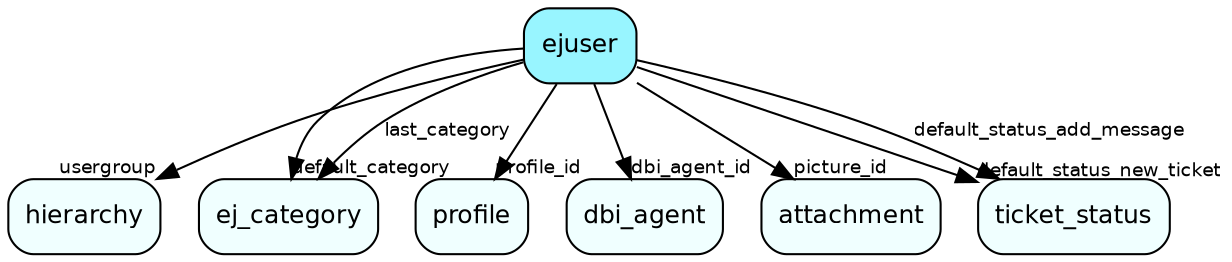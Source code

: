 digraph ejuser  {
node [shape = box style="rounded, filled" fontname = "Helvetica" fontsize = "12" ]
edge [fontname = "Helvetica" fontsize = "9"]

ejuser[fillcolor = "cadetblue1"]
hierarchy[fillcolor = "azure1"]
ej_category[fillcolor = "azure1"]
profile[fillcolor = "azure1"]
dbi_agent[fillcolor = "azure1"]
attachment[fillcolor = "azure1"]
ticket_status[fillcolor = "azure1"]
ejuser -> hierarchy [headlabel = "usergroup"]
ejuser -> ej_category [headlabel = "default_category"]
ejuser -> ej_category [label = "last_category"]
ejuser -> profile [headlabel = "profile_id"]
ejuser -> dbi_agent [headlabel = "dbi_agent_id"]
ejuser -> attachment [headlabel = "picture_id"]
ejuser -> ticket_status [headlabel = "default_status_new_ticket"]
ejuser -> ticket_status [label = "default_status_add_message"]
}
